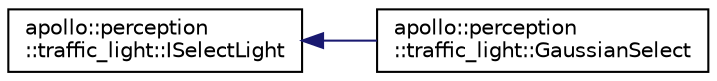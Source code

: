 digraph "Graphical Class Hierarchy"
{
  edge [fontname="Helvetica",fontsize="10",labelfontname="Helvetica",labelfontsize="10"];
  node [fontname="Helvetica",fontsize="10",shape=record];
  rankdir="LR";
  Node1 [label="apollo::perception\l::traffic_light::ISelectLight",height=0.2,width=0.4,color="black", fillcolor="white", style="filled",URL="$classapollo_1_1perception_1_1traffic__light_1_1ISelectLight.html"];
  Node1 -> Node2 [dir="back",color="midnightblue",fontsize="10",style="solid",fontname="Helvetica"];
  Node2 [label="apollo::perception\l::traffic_light::GaussianSelect",height=0.2,width=0.4,color="black", fillcolor="white", style="filled",URL="$classapollo_1_1perception_1_1traffic__light_1_1GaussianSelect.html"];
}
